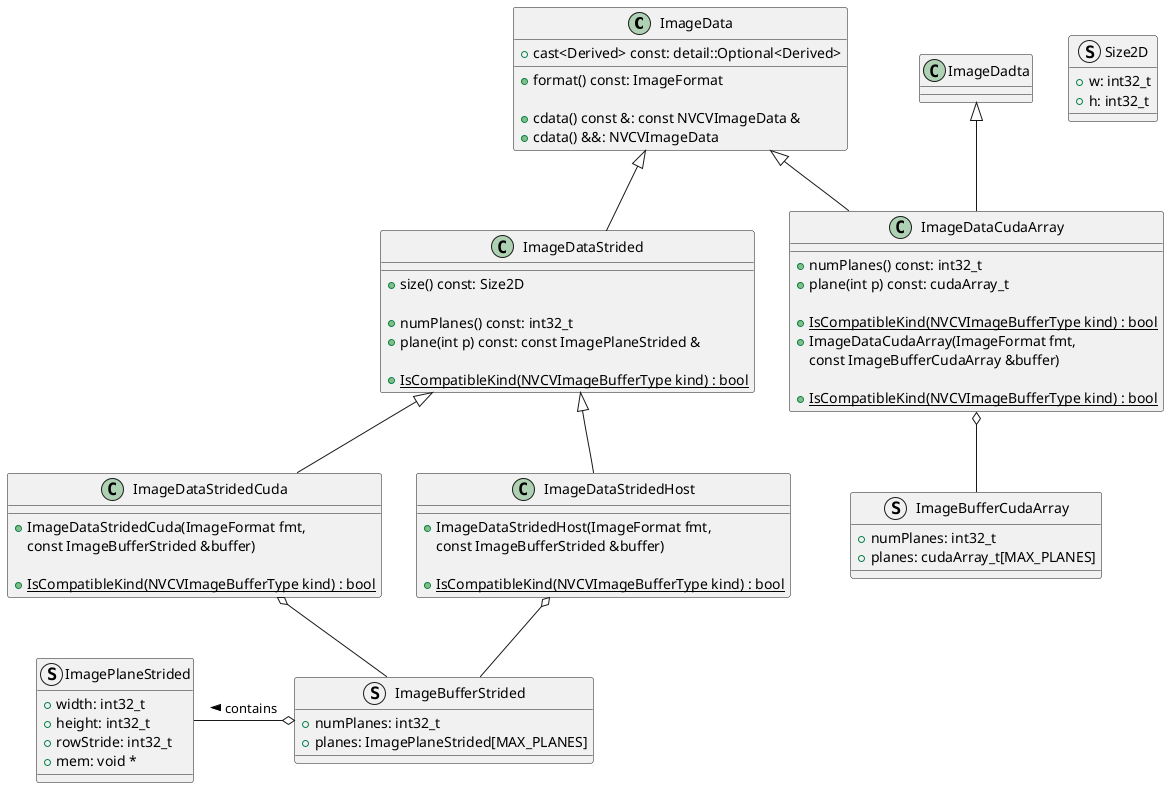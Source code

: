 ' Copyright (c) 2022-2023 NVIDIA CORPORATION & AFFILIATES. All rights reserved.
'
' SPDX-FileCopyrightText: NVIDIA CORPORATION & AFFILIATES
' SPDX-License-Identifier: Apache-2.0
'
' NVIDIA CORPORATION, its affiliates and licensors retain all intellectual
' property and proprietary rights in and to this material, related
' documentation and any modifications thereto. Any use, reproduction,
' disclosure or distribution of this material and related documentation
' without an express license agreement from NVIDIA CORPORATION or
' its affiliates is strictly prohibited.

@startuml

class ImageData
{
    + format() const: ImageFormat

    + cdata() const &: const NVCVImageData &
    + cdata() &&: NVCVImageData

    + cast<Derived> const: detail::Optional<Derived>
}

class ImageDataCudaArray extends ImageData
{
    + numPlanes() const: int32_t
    + plane(int p) const: cudaArray_t

    + {static} IsCompatibleKind(NVCVImageBufferType kind) : bool
}

struct Size2D
{
    + w: int32_t
    + h: int32_t
}

struct ImagePlaneStrided
{
    + width: int32_t
    + height: int32_t
    + rowStride: int32_t
    + mem: void *
}

class ImageDataStrided extends ImageData
{
    + size() const: Size2D

    + numPlanes() const: int32_t
    + plane(int p) const: const ImagePlaneStrided &

    + {static} IsCompatibleKind(NVCVImageBufferType kind) : bool
}

struct ImageBufferCudaArray
{
    + numPlanes: int32_t
    + planes: cudaArray_t[MAX_PLANES]
}

class ImageDataCudaArray extends ImageDadta
{
    + ImageDataCudaArray(ImageFormat fmt,
                         const ImageBufferCudaArray &buffer)

    + {static} IsCompatibleKind(NVCVImageBufferType kind) : bool
}

struct ImageBufferStrided
{
    + numPlanes: int32_t
    + planes: ImagePlaneStrided[MAX_PLANES]
}

class ImageDataStridedCuda extends ImageDataStrided
{
    + ImageDataStridedCuda(ImageFormat fmt,
                           const ImageBufferStrided &buffer)

    + {static} IsCompatibleKind(NVCVImageBufferType kind) : bool
}

class ImageDataStridedHost extends ImageDataStrided
{
    + ImageDataStridedHost(ImageFormat fmt,
                           const ImageBufferStrided &buffer)

    + {static} IsCompatibleKind(NVCVImageBufferType kind) : bool
}

ImageBufferStrided -up-o ImageDataStridedHost
ImageBufferStrided -up-o ImageDataStridedCuda
ImagePlaneStrided -right-o ImageBufferStrided: contains <

ImageBufferCudaArray -up-o ImageDataCudaArray

@enduml
